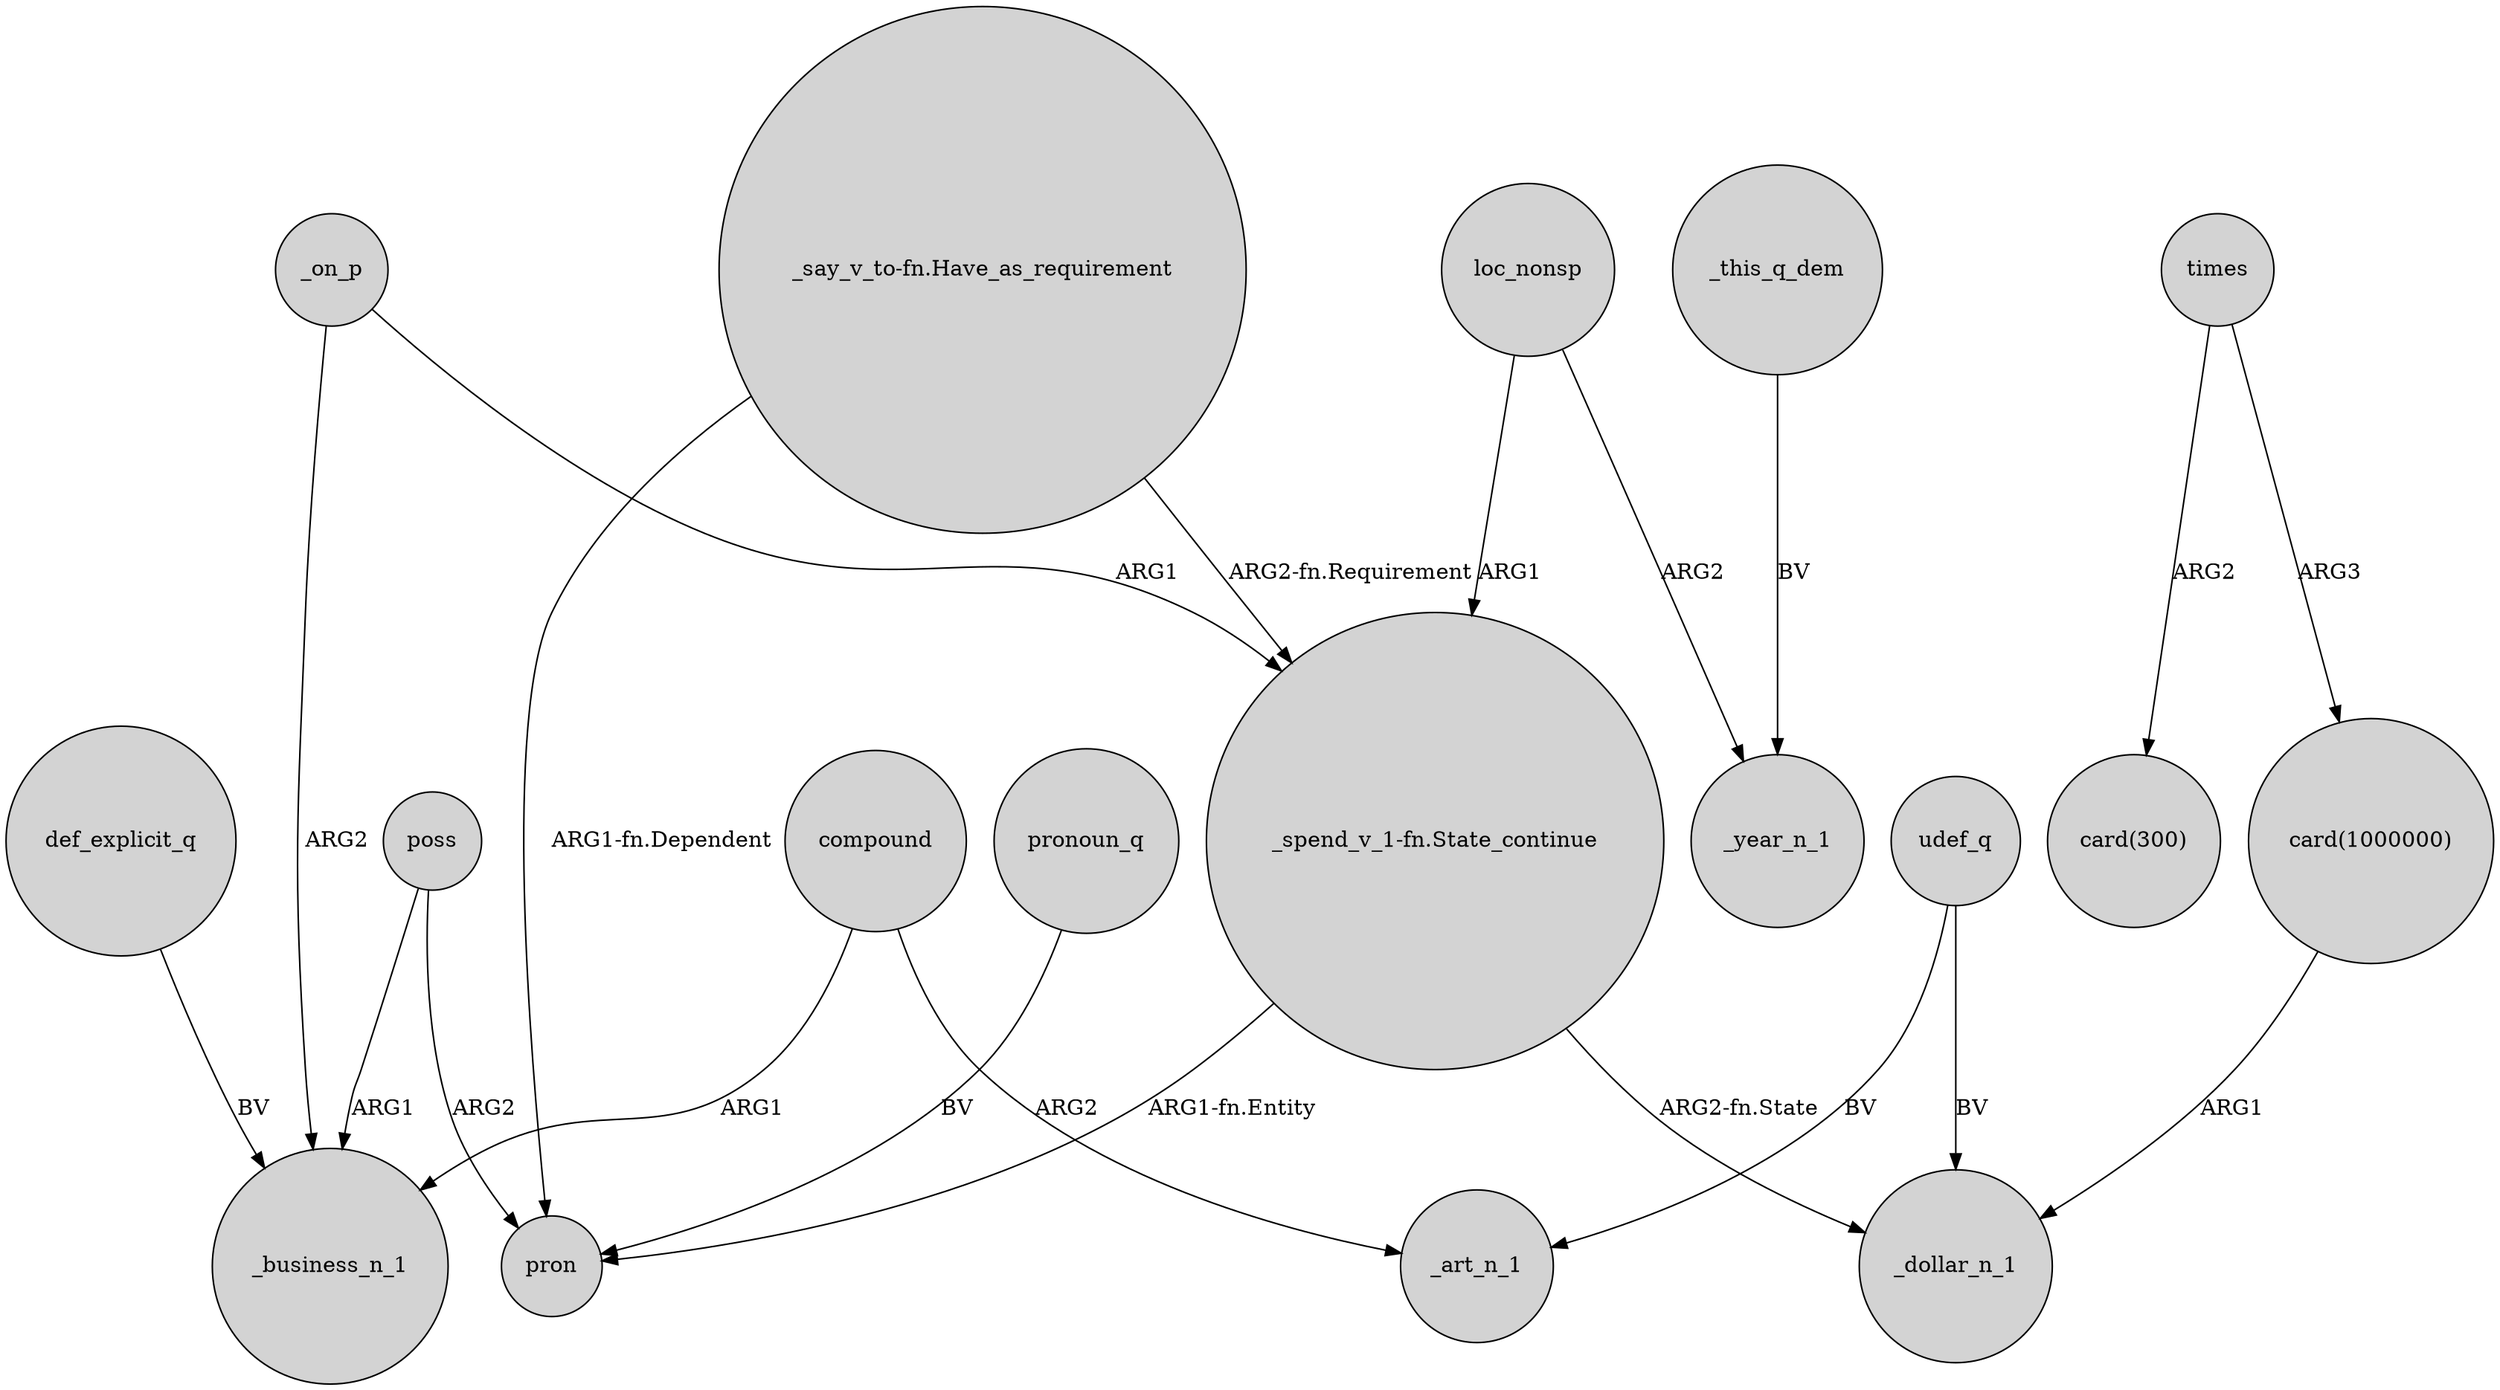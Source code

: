 digraph {
	node [shape=circle style=filled]
	def_explicit_q -> _business_n_1 [label=BV]
	poss -> _business_n_1 [label=ARG1]
	loc_nonsp -> "_spend_v_1-fn.State_continue" [label=ARG1]
	times -> "card(1000000)" [label=ARG3]
	times -> "card(300)" [label=ARG2]
	"_spend_v_1-fn.State_continue" -> pron [label="ARG1-fn.Entity"]
	loc_nonsp -> _year_n_1 [label=ARG2]
	pronoun_q -> pron [label=BV]
	poss -> pron [label=ARG2]
	"_say_v_to-fn.Have_as_requirement" -> "_spend_v_1-fn.State_continue" [label="ARG2-fn.Requirement"]
	"_say_v_to-fn.Have_as_requirement" -> pron [label="ARG1-fn.Dependent"]
	udef_q -> _dollar_n_1 [label=BV]
	"card(1000000)" -> _dollar_n_1 [label=ARG1]
	_this_q_dem -> _year_n_1 [label=BV]
	udef_q -> _art_n_1 [label=BV]
	compound -> _art_n_1 [label=ARG2]
	compound -> _business_n_1 [label=ARG1]
	_on_p -> _business_n_1 [label=ARG2]
	_on_p -> "_spend_v_1-fn.State_continue" [label=ARG1]
	"_spend_v_1-fn.State_continue" -> _dollar_n_1 [label="ARG2-fn.State"]
}
